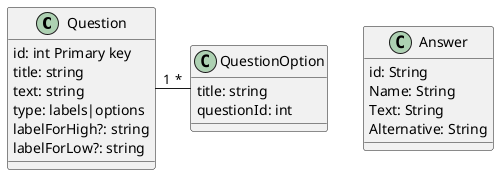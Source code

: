 @startuml
'https://plantuml.com/class-diagram


class Question {
 id: int Primary key
 title: string
 text: string
 type: labels|options
 labelForHigh?: string
 labelForLow?: string
}

class QuestionOption {
    title: string
    questionId: int
}

Question "1" - "*" QuestionOption

class Answer {
id: String
Name: String
Text: String
Alternative: String
}


@enduml